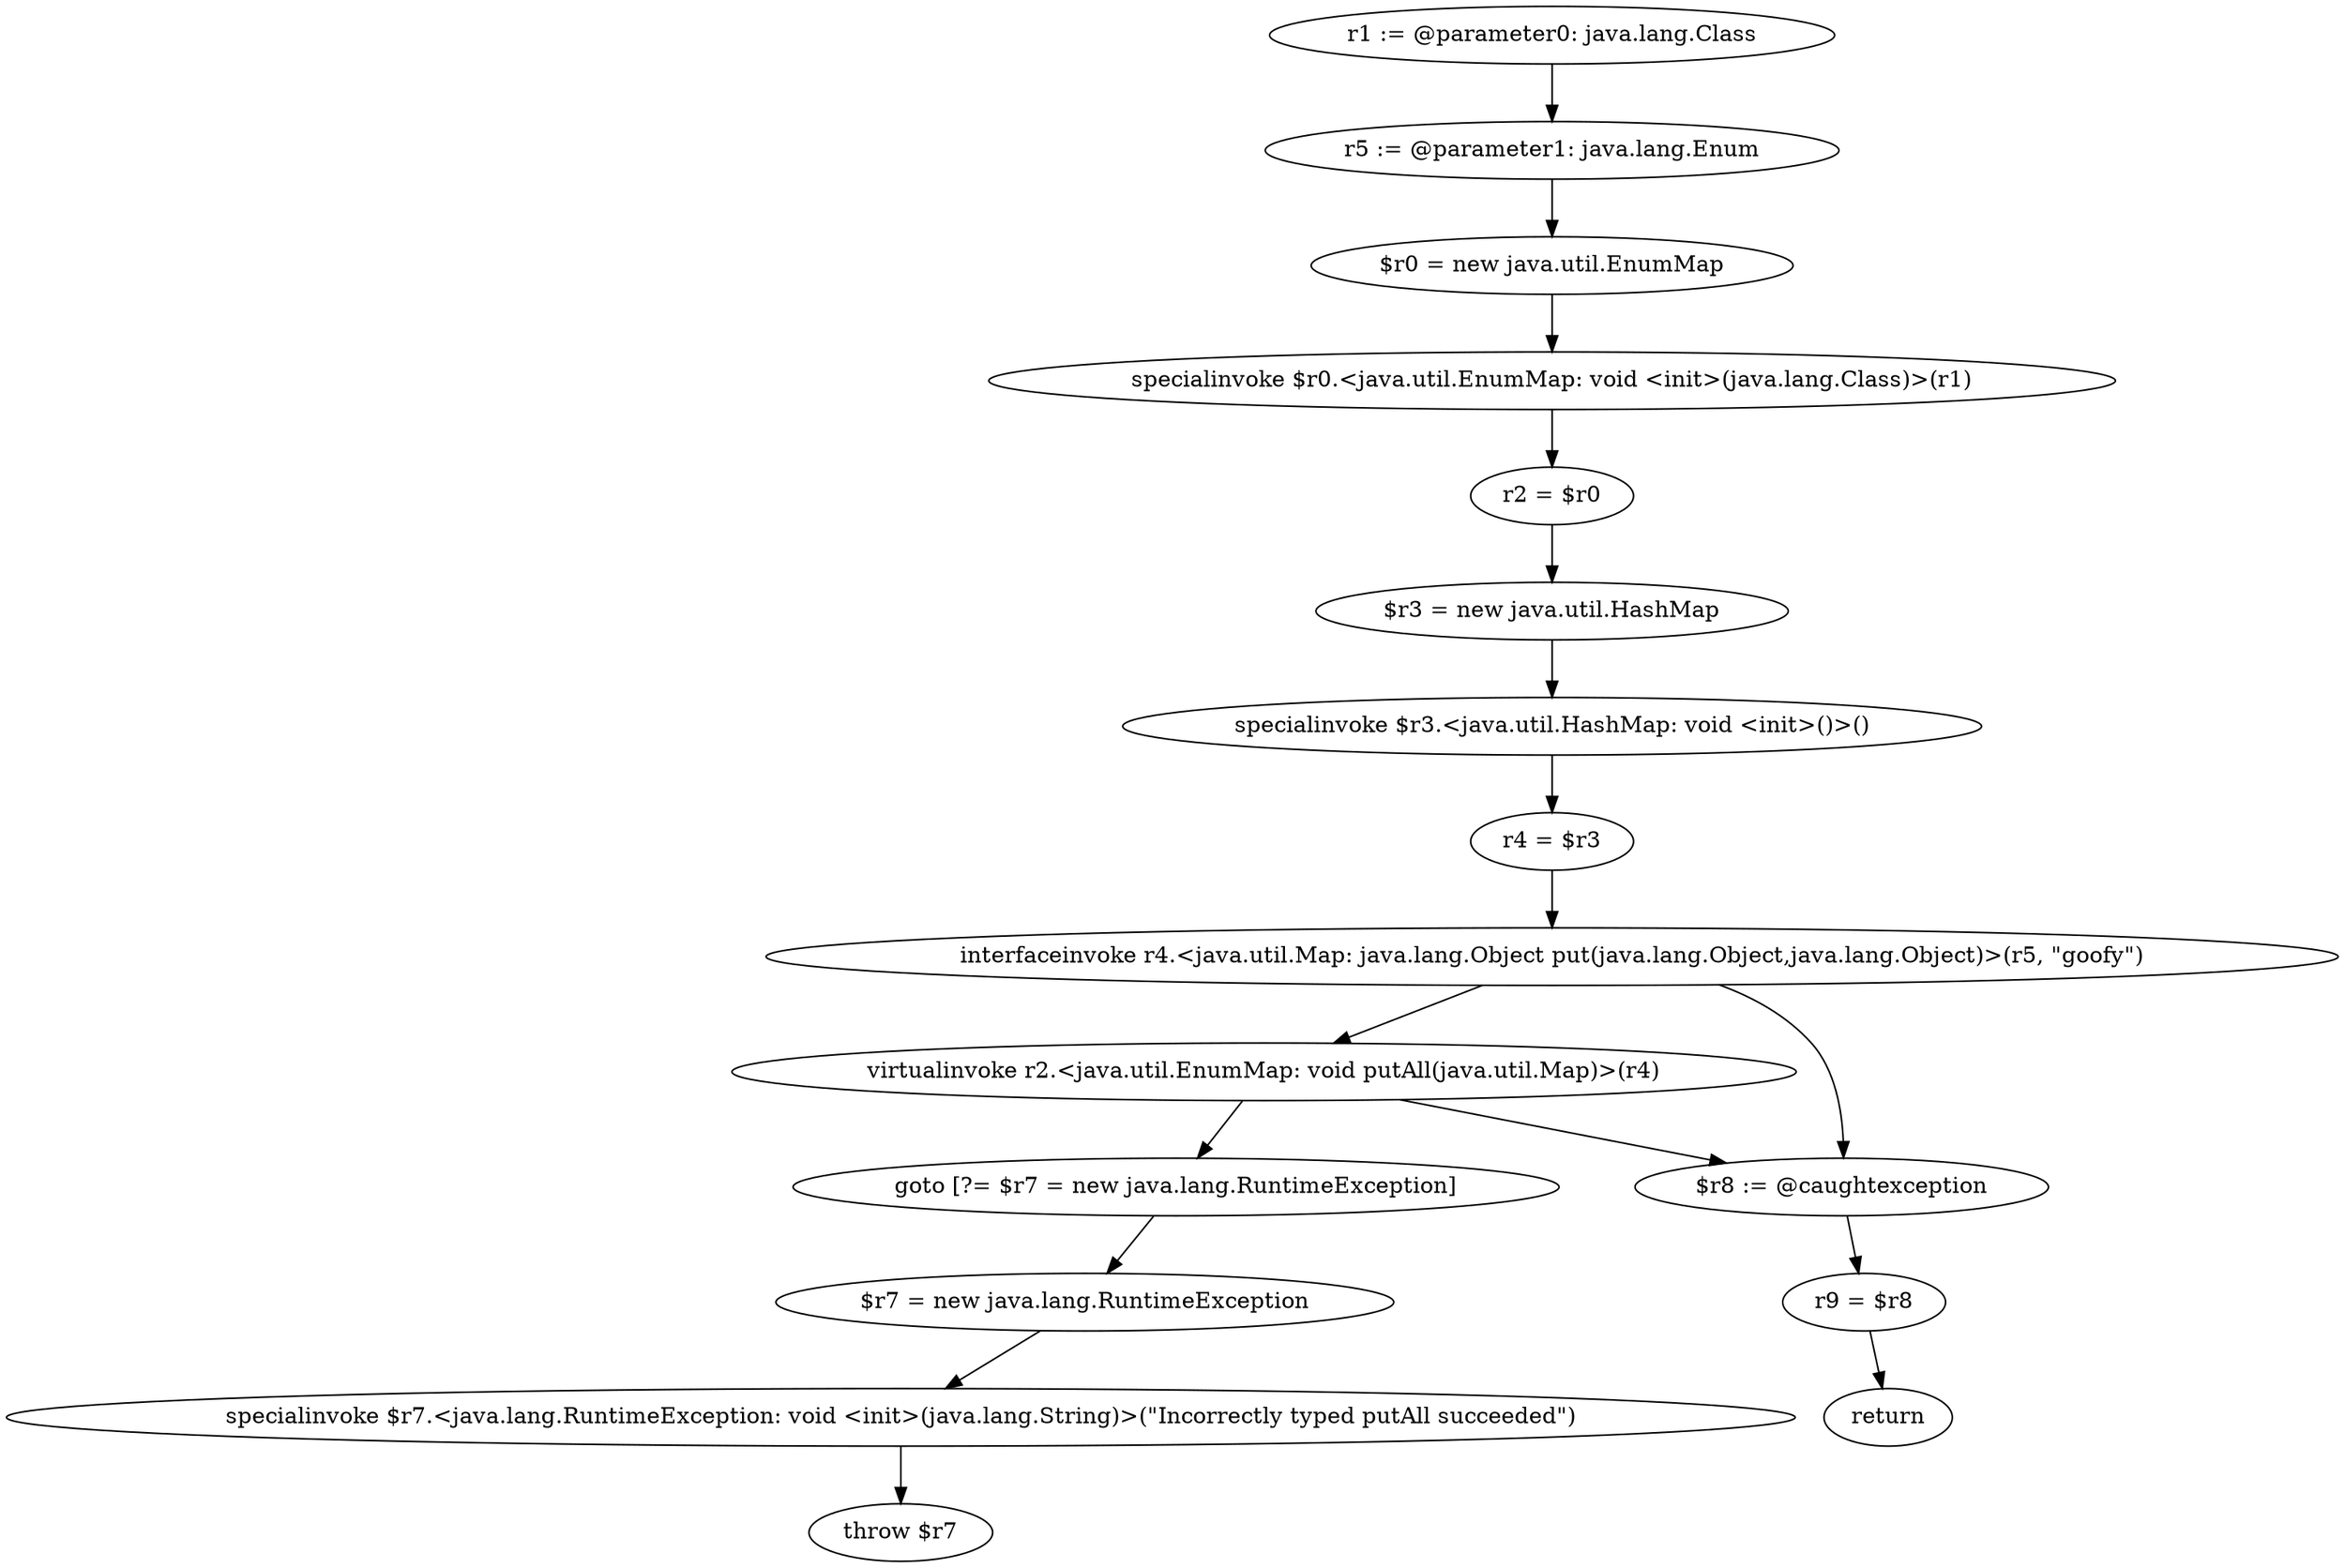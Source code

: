 digraph "unitGraph" {
    "r1 := @parameter0: java.lang.Class"
    "r5 := @parameter1: java.lang.Enum"
    "$r0 = new java.util.EnumMap"
    "specialinvoke $r0.<java.util.EnumMap: void <init>(java.lang.Class)>(r1)"
    "r2 = $r0"
    "$r3 = new java.util.HashMap"
    "specialinvoke $r3.<java.util.HashMap: void <init>()>()"
    "r4 = $r3"
    "interfaceinvoke r4.<java.util.Map: java.lang.Object put(java.lang.Object,java.lang.Object)>(r5, \"goofy\")"
    "virtualinvoke r2.<java.util.EnumMap: void putAll(java.util.Map)>(r4)"
    "goto [?= $r7 = new java.lang.RuntimeException]"
    "$r8 := @caughtexception"
    "r9 = $r8"
    "return"
    "$r7 = new java.lang.RuntimeException"
    "specialinvoke $r7.<java.lang.RuntimeException: void <init>(java.lang.String)>(\"Incorrectly typed putAll succeeded\")"
    "throw $r7"
    "r1 := @parameter0: java.lang.Class"->"r5 := @parameter1: java.lang.Enum";
    "r5 := @parameter1: java.lang.Enum"->"$r0 = new java.util.EnumMap";
    "$r0 = new java.util.EnumMap"->"specialinvoke $r0.<java.util.EnumMap: void <init>(java.lang.Class)>(r1)";
    "specialinvoke $r0.<java.util.EnumMap: void <init>(java.lang.Class)>(r1)"->"r2 = $r0";
    "r2 = $r0"->"$r3 = new java.util.HashMap";
    "$r3 = new java.util.HashMap"->"specialinvoke $r3.<java.util.HashMap: void <init>()>()";
    "specialinvoke $r3.<java.util.HashMap: void <init>()>()"->"r4 = $r3";
    "r4 = $r3"->"interfaceinvoke r4.<java.util.Map: java.lang.Object put(java.lang.Object,java.lang.Object)>(r5, \"goofy\")";
    "interfaceinvoke r4.<java.util.Map: java.lang.Object put(java.lang.Object,java.lang.Object)>(r5, \"goofy\")"->"virtualinvoke r2.<java.util.EnumMap: void putAll(java.util.Map)>(r4)";
    "interfaceinvoke r4.<java.util.Map: java.lang.Object put(java.lang.Object,java.lang.Object)>(r5, \"goofy\")"->"$r8 := @caughtexception";
    "virtualinvoke r2.<java.util.EnumMap: void putAll(java.util.Map)>(r4)"->"goto [?= $r7 = new java.lang.RuntimeException]";
    "virtualinvoke r2.<java.util.EnumMap: void putAll(java.util.Map)>(r4)"->"$r8 := @caughtexception";
    "goto [?= $r7 = new java.lang.RuntimeException]"->"$r7 = new java.lang.RuntimeException";
    "$r8 := @caughtexception"->"r9 = $r8";
    "r9 = $r8"->"return";
    "$r7 = new java.lang.RuntimeException"->"specialinvoke $r7.<java.lang.RuntimeException: void <init>(java.lang.String)>(\"Incorrectly typed putAll succeeded\")";
    "specialinvoke $r7.<java.lang.RuntimeException: void <init>(java.lang.String)>(\"Incorrectly typed putAll succeeded\")"->"throw $r7";
}
